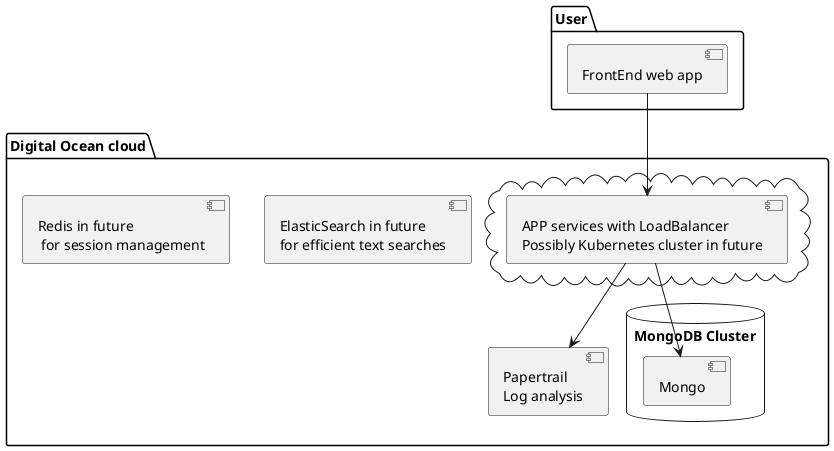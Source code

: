 @startuml Architecure overview

package "User" {
  [FrontEnd web app] as fe
}

package "Digital Ocean cloud" {

  cloud {
    [APP services with LoadBalancer\nPossibly Kubernetes cluster in future] as be
  }

  database "MongoDB Cluster" {
    [Mongo] as mongo
  }

  component "Papertrail \nLog analysis" as log

  component "ElasticSearch in future\nfor efficient text searches" as elastic
  component "Redis in future\n for session management" as redis
}


[fe] --> [be]
[be] --> [mongo]
[be] --> [log]
' [be] --> [elastic]
@enduml
